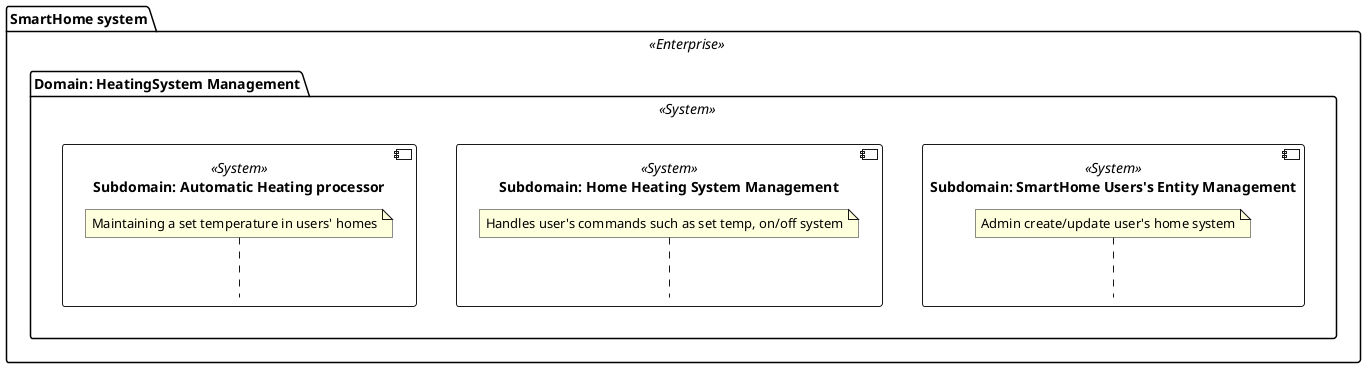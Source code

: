 @startuml

package "SmartHome system" <<Enterprise>> {
  package "Domain: HeatingSystem Management" <<System>> {
    component "Subdomain: SmartHome Users's Entity Management" <<System>> {
      note "Admin create/update user's home system" as N1
    }
    component "Subdomain: Home Нeating System Management" <<System>> {
      note "Handles user's commands such as set temp, on/off system" as N2
    }

    component "Subdomain: Automatic Heating processor" <<System>> {
      note "Maintaining a set temperature in users' homes" as N3
    }
  }
}

N1 .. "Subdomain: SmartHome Users's Entity Management"
N2 .. "Subdomain: Home Нeating System Management"
N3 .. "Subdomain: Automatic Heating processor"

@enduml
